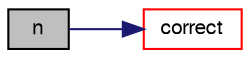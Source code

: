 digraph "n"
{
  bgcolor="transparent";
  edge [fontname="FreeSans",fontsize="10",labelfontname="FreeSans",labelfontsize="10"];
  node [fontname="FreeSans",fontsize="10",shape=record];
  rankdir="LR";
  Node8 [label="n",height=0.2,width=0.4,color="black", fillcolor="grey75", style="filled", fontcolor="black"];
  Node8 -> Node9 [color="midnightblue",fontsize="10",style="solid",fontname="FreeSans"];
  Node9 [label="correct",height=0.2,width=0.4,color="red",URL="$a22894.html#a3ae44b28050c3aa494c1d8e18cf618c1",tooltip="Correct for mesh geom/topo changes. "];
}
